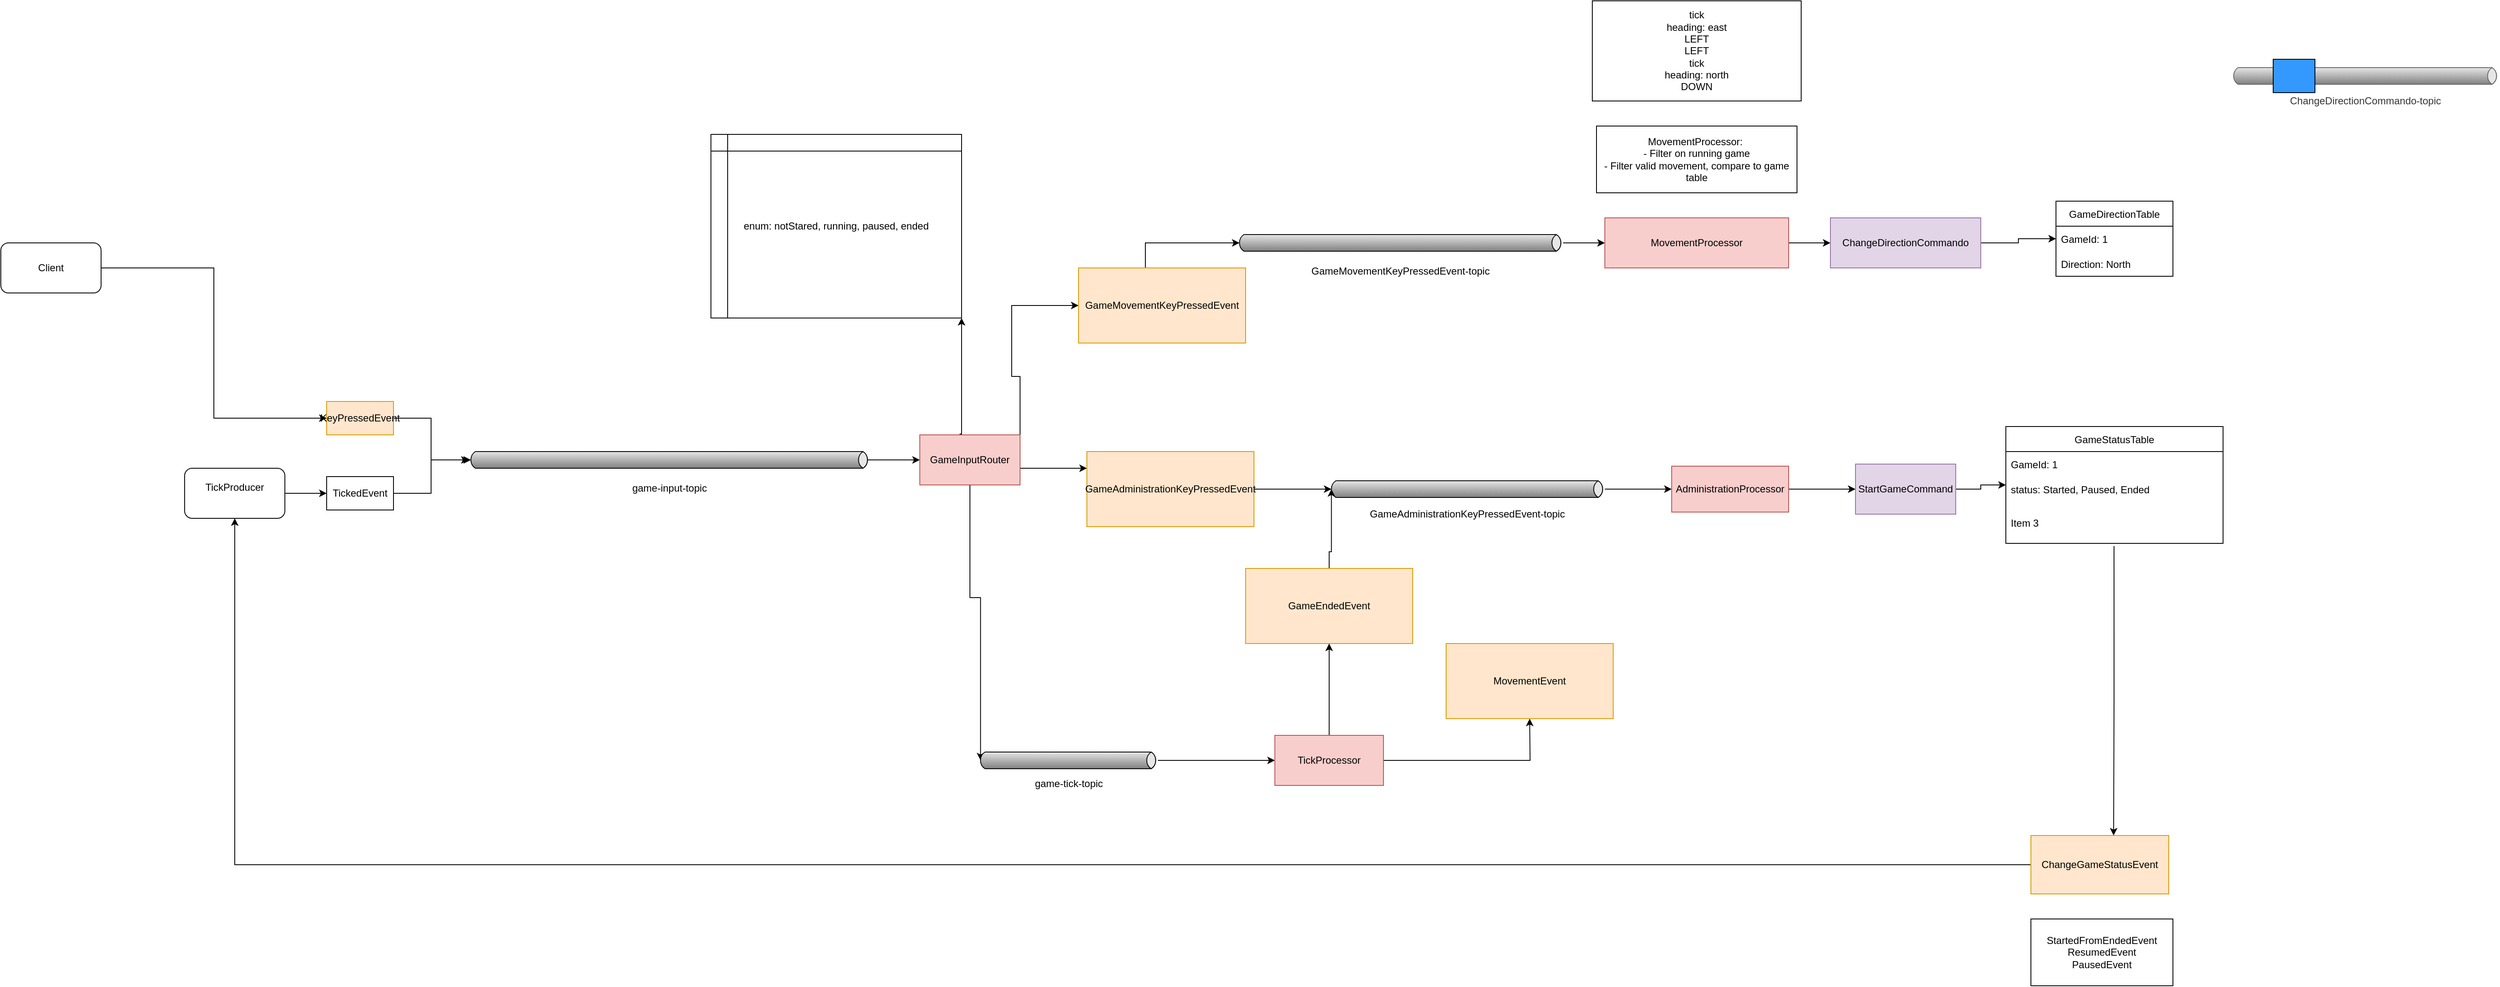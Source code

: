<mxfile version="20.4.0" type="device"><diagram id="UAzl8j-lhunjTBuCwIhM" name="Page-1"><mxGraphModel dx="2301" dy="2093" grid="1" gridSize="10" guides="1" tooltips="1" connect="1" arrows="1" fold="1" page="1" pageScale="1" pageWidth="850" pageHeight="1100" math="0" shadow="0"><root><mxCell id="0"/><mxCell id="1" parent="0"/><mxCell id="2sy6cyZMhvAA8KdovyLG-14" style="edgeStyle=orthogonalEdgeStyle;rounded=0;orthogonalLoop=1;jettySize=auto;html=1;entryX=0;entryY=0.5;entryDx=2.7;entryDy=0;entryPerimeter=0;fontSize=12;" parent="1" source="2sy6cyZMhvAA8KdovyLG-1" target="2sy6cyZMhvAA8KdovyLG-3" edge="1"><mxGeometry relative="1" as="geometry"/></mxCell><mxCell id="2sy6cyZMhvAA8KdovyLG-1" value="&lt;div style=&quot;font-size: 12px;&quot;&gt;KeyPressedEvent&lt;/div&gt;" style="rounded=0;whiteSpace=wrap;html=1;container=0;fillColor=#ffe6cc;strokeColor=#d79b00;fontSize=12;" parent="1" vertex="1"><mxGeometry x="40" y="370" width="80" height="40" as="geometry"/></mxCell><mxCell id="2sy6cyZMhvAA8KdovyLG-16" style="edgeStyle=orthogonalEdgeStyle;rounded=0;orthogonalLoop=1;jettySize=auto;html=1;fontSize=12;" parent="1" source="2sy6cyZMhvAA8KdovyLG-2" target="2sy6cyZMhvAA8KdovyLG-3" edge="1"><mxGeometry relative="1" as="geometry"/></mxCell><mxCell id="2sy6cyZMhvAA8KdovyLG-2" value="&lt;div style=&quot;font-size: 12px;&quot;&gt;TickedEvent&lt;/div&gt;" style="rounded=0;whiteSpace=wrap;html=1;container=0;fontSize=12;" parent="1" vertex="1"><mxGeometry x="40" y="460" width="80" height="40" as="geometry"/></mxCell><mxCell id="2sy6cyZMhvAA8KdovyLG-19" style="edgeStyle=orthogonalEdgeStyle;rounded=0;orthogonalLoop=1;jettySize=auto;html=1;exitX=1;exitY=0.5;exitDx=-2.7;exitDy=0;exitPerimeter=0;entryX=0;entryY=0.5;entryDx=0;entryDy=0;fontSize=12;" parent="1" source="2sy6cyZMhvAA8KdovyLG-3" target="2sy6cyZMhvAA8KdovyLG-4" edge="1"><mxGeometry relative="1" as="geometry"/></mxCell><mxCell id="2sy6cyZMhvAA8KdovyLG-3" value="&lt;div style=&quot;font-size: 12px;&quot;&gt;game-input-topic&lt;/div&gt;" style="strokeWidth=1;outlineConnect=0;dashed=0;align=center;html=1;fontSize=12;shape=mxgraph.eip.messageChannel;verticalLabelPosition=bottom;labelBackgroundColor=#ffffff;verticalAlign=top;container=0;spacingTop=-40;" parent="1" vertex="1"><mxGeometry x="210" y="380" width="480" height="120" as="geometry"/></mxCell><mxCell id="2sy6cyZMhvAA8KdovyLG-22" style="edgeStyle=orthogonalEdgeStyle;rounded=0;orthogonalLoop=1;jettySize=auto;html=1;exitX=1;exitY=0.25;exitDx=0;exitDy=0;fontSize=12;" parent="1" source="2sy6cyZMhvAA8KdovyLG-4" target="2sy6cyZMhvAA8KdovyLG-50" edge="1"><mxGeometry relative="1" as="geometry"><mxPoint x="900" y="340" as="targetPoint"/><Array as="points"><mxPoint x="860" y="340"/></Array></mxGeometry></mxCell><mxCell id="2sy6cyZMhvAA8KdovyLG-26" style="edgeStyle=orthogonalEdgeStyle;rounded=0;orthogonalLoop=1;jettySize=auto;html=1;exitX=1;exitY=0.75;exitDx=0;exitDy=0;fontSize=12;" parent="1" source="2sy6cyZMhvAA8KdovyLG-4" target="Tp1QEtOGfOyfAueJ0wS5-1" edge="1"><mxGeometry relative="1" as="geometry"><Array as="points"><mxPoint x="860" y="455"/><mxPoint x="860" y="450"/></Array><mxPoint x="940" y="570" as="targetPoint"/></mxGeometry></mxCell><mxCell id="Tp1QEtOGfOyfAueJ0wS5-25" style="edgeStyle=orthogonalEdgeStyle;rounded=0;orthogonalLoop=1;jettySize=auto;html=1;entryX=0;entryY=0.5;entryDx=2.7;entryDy=0;entryPerimeter=0;fontSize=12;" edge="1" parent="1" source="2sy6cyZMhvAA8KdovyLG-4" target="2sy6cyZMhvAA8KdovyLG-27"><mxGeometry relative="1" as="geometry"/></mxCell><mxCell id="2sy6cyZMhvAA8KdovyLG-4" value="&lt;div style=&quot;font-size: 12px;&quot;&gt;GameInputRouter&lt;/div&gt;" style="rounded=0;whiteSpace=wrap;html=1;container=0;fillColor=#f8cecc;strokeColor=#b85450;fontSize=12;" parent="1" vertex="1"><mxGeometry x="750" y="410" width="120" height="60" as="geometry"/></mxCell><mxCell id="2sy6cyZMhvAA8KdovyLG-13" style="edgeStyle=orthogonalEdgeStyle;rounded=0;orthogonalLoop=1;jettySize=auto;html=1;exitX=1;exitY=0.5;exitDx=0;exitDy=0;entryX=0;entryY=0.5;entryDx=0;entryDy=0;fontSize=12;" parent="1" source="2sy6cyZMhvAA8KdovyLG-9" target="2sy6cyZMhvAA8KdovyLG-1" edge="1"><mxGeometry relative="1" as="geometry"/></mxCell><mxCell id="2sy6cyZMhvAA8KdovyLG-9" value="Client" style="rounded=1;whiteSpace=wrap;html=1;fontSize=12;container=0;" parent="1" vertex="1"><mxGeometry x="-350" y="180" width="120" height="60" as="geometry"/></mxCell><mxCell id="2sy6cyZMhvAA8KdovyLG-15" style="edgeStyle=orthogonalEdgeStyle;rounded=0;orthogonalLoop=1;jettySize=auto;html=1;fontSize=12;" parent="1" source="2sy6cyZMhvAA8KdovyLG-10" target="2sy6cyZMhvAA8KdovyLG-2" edge="1"><mxGeometry relative="1" as="geometry"/></mxCell><mxCell id="2sy6cyZMhvAA8KdovyLG-10" value="&lt;div style=&quot;font-size: 12px;&quot;&gt;&lt;font style=&quot;font-size: 12px;&quot;&gt;TickProducer&lt;/font&gt;&lt;/div&gt;&lt;div style=&quot;font-size: 12px;&quot;&gt;&lt;font style=&quot;font-size: 12px;&quot;&gt;&lt;br style=&quot;font-size: 12px;&quot;&gt;&lt;/font&gt;&lt;/div&gt;" style="rounded=1;whiteSpace=wrap;html=1;fontSize=12;container=0;" parent="1" vertex="1"><mxGeometry x="-130" y="450" width="120" height="60" as="geometry"/></mxCell><mxCell id="2sy6cyZMhvAA8KdovyLG-29" style="edgeStyle=orthogonalEdgeStyle;rounded=0;orthogonalLoop=1;jettySize=auto;html=1;fontSize=12;" parent="1" source="2sy6cyZMhvAA8KdovyLG-24" target="2sy6cyZMhvAA8KdovyLG-30" edge="1"><mxGeometry relative="1" as="geometry"><mxPoint x="1680" y="180" as="targetPoint"/></mxGeometry></mxCell><mxCell id="2sy6cyZMhvAA8KdovyLG-24" value="&lt;font style=&quot;font-size: 12px;&quot;&gt;GameMovementKeyPressedEvent-topic&lt;/font&gt;" style="strokeWidth=1;outlineConnect=0;dashed=0;align=center;html=1;fontSize=12;shape=mxgraph.eip.messageChannel;verticalLabelPosition=bottom;labelBackgroundColor=#ffffff;verticalAlign=top;container=0;spacingTop=-40;" parent="1" vertex="1"><mxGeometry x="1130" y="120" width="390" height="120" as="geometry"/></mxCell><mxCell id="2sy6cyZMhvAA8KdovyLG-34" style="edgeStyle=orthogonalEdgeStyle;rounded=0;orthogonalLoop=1;jettySize=auto;html=1;fontSize=12;" parent="1" source="2sy6cyZMhvAA8KdovyLG-25" target="2sy6cyZMhvAA8KdovyLG-35" edge="1"><mxGeometry relative="1" as="geometry"><mxPoint x="1610.0" y="630" as="targetPoint"/></mxGeometry></mxCell><mxCell id="2sy6cyZMhvAA8KdovyLG-25" value="&lt;div style=&quot;font-size: 12px;&quot;&gt;&lt;font style=&quot;font-size: 12px;&quot;&gt;GameAdministrationKeyPressedEvent-topic&lt;/font&gt;&lt;/div&gt;" style="strokeWidth=1;outlineConnect=0;dashed=0;align=center;html=1;fontSize=12;shape=mxgraph.eip.messageChannel;verticalLabelPosition=bottom;labelBackgroundColor=#ffffff;verticalAlign=top;container=0;spacingTop=-44;" parent="1" vertex="1"><mxGeometry x="1240" y="415" width="330" height="120" as="geometry"/></mxCell><mxCell id="Tp1QEtOGfOyfAueJ0wS5-26" style="edgeStyle=orthogonalEdgeStyle;rounded=0;orthogonalLoop=1;jettySize=auto;html=1;fontSize=12;entryX=0;entryY=0.5;entryDx=0;entryDy=0;" edge="1" parent="1" source="2sy6cyZMhvAA8KdovyLG-27" target="Tp1QEtOGfOyfAueJ0wS5-27"><mxGeometry relative="1" as="geometry"><mxPoint x="1110" y="800" as="targetPoint"/></mxGeometry></mxCell><mxCell id="2sy6cyZMhvAA8KdovyLG-27" value="&lt;div style=&quot;font-size: 12px;&quot;&gt;&lt;font style=&quot;font-size: 12px;&quot;&gt;game-tick-topic&lt;/font&gt;&lt;/div&gt;" style="strokeWidth=1;outlineConnect=0;dashed=0;align=center;html=1;fontSize=12;shape=mxgraph.eip.messageChannel;verticalLabelPosition=bottom;labelBackgroundColor=#ffffff;verticalAlign=top;container=0;spacingTop=-46;" parent="1" vertex="1"><mxGeometry x="820" y="740" width="215" height="120" as="geometry"/></mxCell><mxCell id="2sy6cyZMhvAA8KdovyLG-47" style="edgeStyle=orthogonalEdgeStyle;rounded=0;orthogonalLoop=1;jettySize=auto;html=1;fontSize=12;exitX=0.397;exitY=-0.017;exitDx=0;exitDy=0;exitPerimeter=0;" parent="1" source="2sy6cyZMhvAA8KdovyLG-4" target="2sy6cyZMhvAA8KdovyLG-46" edge="1"><mxGeometry relative="1" as="geometry"><Array as="points"><mxPoint x="800" y="409"/></Array></mxGeometry></mxCell><mxCell id="2sy6cyZMhvAA8KdovyLG-53" style="edgeStyle=orthogonalEdgeStyle;rounded=0;orthogonalLoop=1;jettySize=auto;html=1;fontSize=12;" parent="1" source="2sy6cyZMhvAA8KdovyLG-30" target="2sy6cyZMhvAA8KdovyLG-54" edge="1"><mxGeometry relative="1" as="geometry"><mxPoint x="1960" y="180" as="targetPoint"/></mxGeometry></mxCell><mxCell id="2sy6cyZMhvAA8KdovyLG-30" value="&lt;div style=&quot;font-size: 12px;&quot;&gt;MovementProcessor&lt;/div&gt;" style="rounded=0;whiteSpace=wrap;html=1;fontSize=12;fillColor=#f8cecc;strokeColor=#b85450;" parent="1" vertex="1"><mxGeometry x="1570" y="150" width="220" height="60" as="geometry"/></mxCell><mxCell id="2sy6cyZMhvAA8KdovyLG-39" style="edgeStyle=orthogonalEdgeStyle;rounded=0;orthogonalLoop=1;jettySize=auto;html=1;fontSize=12;" parent="1" source="2sy6cyZMhvAA8KdovyLG-35" target="2sy6cyZMhvAA8KdovyLG-37" edge="1"><mxGeometry relative="1" as="geometry"/></mxCell><mxCell id="2sy6cyZMhvAA8KdovyLG-43" style="edgeStyle=orthogonalEdgeStyle;rounded=0;orthogonalLoop=1;jettySize=auto;html=1;exitX=0.498;exitY=1.064;exitDx=0;exitDy=0;fontSize=12;exitPerimeter=0;" parent="1" source="Tp1QEtOGfOyfAueJ0wS5-20" target="2sy6cyZMhvAA8KdovyLG-44" edge="1"><mxGeometry relative="1" as="geometry"><mxPoint x="1870" y="840" as="targetPoint"/><Array as="points"><mxPoint x="2179" y="730"/><mxPoint x="2179" y="730"/></Array></mxGeometry></mxCell><mxCell id="2sy6cyZMhvAA8KdovyLG-35" value="&lt;div style=&quot;font-size: 12px;&quot;&gt;AdministrationProcessor&lt;/div&gt;" style="rounded=0;whiteSpace=wrap;html=1;fontSize=12;fillColor=#f8cecc;strokeColor=#b85450;" parent="1" vertex="1"><mxGeometry x="1650" y="447.5" width="140" height="55" as="geometry"/></mxCell><mxCell id="Tp1QEtOGfOyfAueJ0wS5-16" style="edgeStyle=orthogonalEdgeStyle;rounded=0;orthogonalLoop=1;jettySize=auto;html=1;fontSize=12;" edge="1" parent="1" source="2sy6cyZMhvAA8KdovyLG-37" target="Tp1QEtOGfOyfAueJ0wS5-17"><mxGeometry relative="1" as="geometry"><mxPoint x="2100" y="475" as="targetPoint"/></mxGeometry></mxCell><mxCell id="2sy6cyZMhvAA8KdovyLG-37" value="&lt;div style=&quot;font-size: 12px;&quot;&gt;StartGameCommand&lt;/div&gt;" style="rounded=0;whiteSpace=wrap;html=1;fontSize=12;fillColor=#e1d5e7;strokeColor=#9673a6;" parent="1" vertex="1"><mxGeometry x="1870" y="445" width="120" height="60" as="geometry"/></mxCell><mxCell id="2sy6cyZMhvAA8KdovyLG-45" style="edgeStyle=orthogonalEdgeStyle;rounded=0;orthogonalLoop=1;jettySize=auto;html=1;fontSize=12;entryX=0.5;entryY=1;entryDx=0;entryDy=0;" parent="1" source="2sy6cyZMhvAA8KdovyLG-44" target="2sy6cyZMhvAA8KdovyLG-10" edge="1"><mxGeometry relative="1" as="geometry"><mxPoint x="1652.941" y="820" as="targetPoint"/></mxGeometry></mxCell><mxCell id="2sy6cyZMhvAA8KdovyLG-44" value="ChangeGameStatusEvent" style="rounded=0;whiteSpace=wrap;html=1;fontSize=12;fillColor=#ffe6cc;strokeColor=#d79b00;" parent="1" vertex="1"><mxGeometry x="2080" y="890" width="165" height="70" as="geometry"/></mxCell><mxCell id="2sy6cyZMhvAA8KdovyLG-46" value="enum: notStared, running, paused, ended" style="shape=internalStorage;whiteSpace=wrap;html=1;backgroundOutline=1;fontSize=12;" parent="1" vertex="1"><mxGeometry x="500" y="50" width="300" height="220" as="geometry"/></mxCell><mxCell id="2sy6cyZMhvAA8KdovyLG-51" style="edgeStyle=orthogonalEdgeStyle;rounded=0;orthogonalLoop=1;jettySize=auto;html=1;entryX=0;entryY=0.5;entryDx=2.7;entryDy=0;entryPerimeter=0;fontSize=12;" parent="1" source="2sy6cyZMhvAA8KdovyLG-50" target="2sy6cyZMhvAA8KdovyLG-24" edge="1"><mxGeometry relative="1" as="geometry"><Array as="points"><mxPoint x="1020" y="180"/></Array></mxGeometry></mxCell><mxCell id="2sy6cyZMhvAA8KdovyLG-50" value="&lt;font style=&quot;font-size: 12px;&quot;&gt;GameMovementKeyPressedEvent&lt;/font&gt;" style="rounded=0;whiteSpace=wrap;html=1;fontSize=12;fillColor=#ffe6cc;strokeColor=#d79b00;" parent="1" vertex="1"><mxGeometry x="940" y="210" width="200" height="90" as="geometry"/></mxCell><mxCell id="Tp1QEtOGfOyfAueJ0wS5-15" style="edgeStyle=orthogonalEdgeStyle;rounded=0;orthogonalLoop=1;jettySize=auto;html=1;fontSize=12;" edge="1" parent="1" source="2sy6cyZMhvAA8KdovyLG-54" target="Tp1QEtOGfOyfAueJ0wS5-10"><mxGeometry relative="1" as="geometry"/></mxCell><mxCell id="2sy6cyZMhvAA8KdovyLG-54" value="&lt;div style=&quot;font-size: 12px;&quot;&gt;ChangeDirectionCommando&lt;/div&gt;" style="rounded=0;whiteSpace=wrap;html=1;fontSize=12;fillColor=#e1d5e7;strokeColor=#9673a6;" parent="1" vertex="1"><mxGeometry x="1840" y="150" width="180" height="60" as="geometry"/></mxCell><mxCell id="2sy6cyZMhvAA8KdovyLG-56" value="&lt;div style=&quot;font-size: 12px;&quot;&gt;&lt;font style=&quot;font-size: 12px;&quot;&gt;ChangeDirectionCommando-topic&lt;/font&gt;&lt;/div&gt;" style="strokeWidth=1;outlineConnect=0;dashed=0;align=center;html=1;fontSize=12;shape=mxgraph.eip.messageChannel;verticalLabelPosition=bottom;labelBackgroundColor=#ffffff;verticalAlign=top;container=0;spacingTop=-44;fillColor=#3399FF;strokeColor=#666666;fontColor=#333333;gradientColor=none;" parent="1" vertex="1"><mxGeometry x="2320" y="-80" width="320" height="120" as="geometry"/></mxCell><mxCell id="2sy6cyZMhvAA8KdovyLG-57" value="" style="rounded=0;whiteSpace=wrap;html=1;fontSize=12;fillColor=#3399FF;gradientColor=none;" parent="1" vertex="1"><mxGeometry x="2370" y="-40" width="50" height="40" as="geometry"/></mxCell><mxCell id="Tp1QEtOGfOyfAueJ0wS5-2" style="edgeStyle=orthogonalEdgeStyle;rounded=0;orthogonalLoop=1;jettySize=auto;html=1;entryX=0;entryY=0.5;entryDx=2.7;entryDy=0;entryPerimeter=0;fontSize=12;" edge="1" parent="1" source="Tp1QEtOGfOyfAueJ0wS5-1" target="2sy6cyZMhvAA8KdovyLG-25"><mxGeometry relative="1" as="geometry"/></mxCell><mxCell id="Tp1QEtOGfOyfAueJ0wS5-1" value="&lt;font style=&quot;font-size: 12px;&quot;&gt;GameAdministrationKeyPressedEvent&lt;/font&gt;" style="rounded=0;whiteSpace=wrap;html=1;fontSize=12;fillColor=#ffe6cc;strokeColor=#d79b00;" vertex="1" parent="1"><mxGeometry x="950" y="430" width="200" height="90" as="geometry"/></mxCell><mxCell id="Tp1QEtOGfOyfAueJ0wS5-3" value="MovementProcessor:&amp;nbsp;&lt;br&gt;- Filter on running game&lt;br&gt;- Filter valid movement, compare to game table" style="rounded=0;whiteSpace=wrap;html=1;fontSize=12;" vertex="1" parent="1"><mxGeometry x="1560" y="40" width="240" height="80" as="geometry"/></mxCell><mxCell id="Tp1QEtOGfOyfAueJ0wS5-5" value="tick&lt;br&gt;heading: east&lt;br&gt;LEFT&lt;br&gt;LEFT&lt;br&gt;tick&lt;br&gt;heading: north&lt;br&gt;DOWN" style="rounded=0;whiteSpace=wrap;html=1;fontSize=12;" vertex="1" parent="1"><mxGeometry x="1555" y="-110" width="250" height="120" as="geometry"/></mxCell><mxCell id="Tp1QEtOGfOyfAueJ0wS5-10" value="GameDirectionTable" style="swimlane;fontStyle=0;childLayout=stackLayout;horizontal=1;startSize=30;horizontalStack=0;resizeParent=1;resizeParentMax=0;resizeLast=0;collapsible=1;marginBottom=0;fontSize=12;" vertex="1" parent="1"><mxGeometry x="2110" y="130" width="140" height="90" as="geometry"/></mxCell><mxCell id="Tp1QEtOGfOyfAueJ0wS5-11" value="GameId: 1" style="text;strokeColor=none;fillColor=none;align=left;verticalAlign=middle;spacingLeft=4;spacingRight=4;overflow=hidden;points=[[0,0.5],[1,0.5]];portConstraint=eastwest;rotatable=0;fontSize=12;" vertex="1" parent="Tp1QEtOGfOyfAueJ0wS5-10"><mxGeometry y="30" width="140" height="30" as="geometry"/></mxCell><mxCell id="Tp1QEtOGfOyfAueJ0wS5-12" value="Direction: North" style="text;strokeColor=none;fillColor=none;align=left;verticalAlign=middle;spacingLeft=4;spacingRight=4;overflow=hidden;points=[[0,0.5],[1,0.5]];portConstraint=eastwest;rotatable=0;fontSize=12;" vertex="1" parent="Tp1QEtOGfOyfAueJ0wS5-10"><mxGeometry y="60" width="140" height="30" as="geometry"/></mxCell><mxCell id="Tp1QEtOGfOyfAueJ0wS5-17" value="GameStatusTable" style="swimlane;fontStyle=0;childLayout=stackLayout;horizontal=1;startSize=30;horizontalStack=0;resizeParent=1;resizeParentMax=0;resizeLast=0;collapsible=1;marginBottom=0;fontSize=12;" vertex="1" parent="1"><mxGeometry x="2050" y="400" width="260" height="140" as="geometry"/></mxCell><mxCell id="Tp1QEtOGfOyfAueJ0wS5-18" value="GameId: 1" style="text;strokeColor=none;fillColor=none;align=left;verticalAlign=middle;spacingLeft=4;spacingRight=4;overflow=hidden;points=[[0,0.5],[1,0.5]];portConstraint=eastwest;rotatable=0;fontSize=12;" vertex="1" parent="Tp1QEtOGfOyfAueJ0wS5-17"><mxGeometry y="30" width="260" height="30" as="geometry"/></mxCell><mxCell id="Tp1QEtOGfOyfAueJ0wS5-19" value="status: Started, Paused, Ended" style="text;strokeColor=none;fillColor=none;align=left;verticalAlign=middle;spacingLeft=4;spacingRight=4;overflow=hidden;points=[[0,0.5],[1,0.5]];portConstraint=eastwest;rotatable=0;fontSize=12;" vertex="1" parent="Tp1QEtOGfOyfAueJ0wS5-17"><mxGeometry y="60" width="260" height="30" as="geometry"/></mxCell><mxCell id="Tp1QEtOGfOyfAueJ0wS5-20" value="Item 3" style="text;strokeColor=none;fillColor=none;align=left;verticalAlign=middle;spacingLeft=4;spacingRight=4;overflow=hidden;points=[[0,0.5],[1,0.5]];portConstraint=eastwest;rotatable=0;fontSize=12;" vertex="1" parent="Tp1QEtOGfOyfAueJ0wS5-17"><mxGeometry y="90" width="260" height="50" as="geometry"/></mxCell><mxCell id="Tp1QEtOGfOyfAueJ0wS5-24" style="edgeStyle=orthogonalEdgeStyle;rounded=0;orthogonalLoop=1;jettySize=auto;html=1;entryX=0;entryY=0.5;entryDx=2.7;entryDy=0;entryPerimeter=0;fontSize=12;" edge="1" parent="1" source="Tp1QEtOGfOyfAueJ0wS5-21" target="2sy6cyZMhvAA8KdovyLG-25"><mxGeometry relative="1" as="geometry"/></mxCell><mxCell id="Tp1QEtOGfOyfAueJ0wS5-21" value="&lt;font style=&quot;font-size: 12px;&quot;&gt;GameEndedEvent&lt;/font&gt;" style="rounded=0;whiteSpace=wrap;html=1;fontSize=12;fillColor=#ffe6cc;strokeColor=#d79b00;" vertex="1" parent="1"><mxGeometry x="1140" y="570" width="200" height="90" as="geometry"/></mxCell><mxCell id="Tp1QEtOGfOyfAueJ0wS5-28" style="edgeStyle=orthogonalEdgeStyle;rounded=0;orthogonalLoop=1;jettySize=auto;html=1;entryX=0.5;entryY=1;entryDx=0;entryDy=0;fontSize=12;" edge="1" parent="1" source="Tp1QEtOGfOyfAueJ0wS5-27" target="Tp1QEtOGfOyfAueJ0wS5-21"><mxGeometry relative="1" as="geometry"/></mxCell><mxCell id="Tp1QEtOGfOyfAueJ0wS5-29" style="edgeStyle=orthogonalEdgeStyle;rounded=0;orthogonalLoop=1;jettySize=auto;html=1;fontSize=12;" edge="1" parent="1" source="Tp1QEtOGfOyfAueJ0wS5-27"><mxGeometry relative="1" as="geometry"><mxPoint x="1480" y="750" as="targetPoint"/></mxGeometry></mxCell><mxCell id="Tp1QEtOGfOyfAueJ0wS5-27" value="&lt;div style=&quot;font-size: 12px;&quot;&gt;TickProcessor&lt;/div&gt;" style="rounded=0;whiteSpace=wrap;html=1;fontSize=12;fillColor=#f8cecc;strokeColor=#b85450;" vertex="1" parent="1"><mxGeometry x="1175" y="770" width="130" height="60" as="geometry"/></mxCell><mxCell id="Tp1QEtOGfOyfAueJ0wS5-30" value="MovementEvent" style="rounded=0;whiteSpace=wrap;html=1;fontSize=12;fillColor=#ffe6cc;strokeColor=#d79b00;" vertex="1" parent="1"><mxGeometry x="1380" y="660" width="200" height="90" as="geometry"/></mxCell><mxCell id="Tp1QEtOGfOyfAueJ0wS5-32" value="StartedFromEndedEvent&lt;br&gt;ResumedEvent&lt;br&gt;PausedEvent" style="rounded=0;whiteSpace=wrap;html=1;fontSize=12;" vertex="1" parent="1"><mxGeometry x="2080" y="990" width="170" height="80" as="geometry"/></mxCell></root></mxGraphModel></diagram></mxfile>